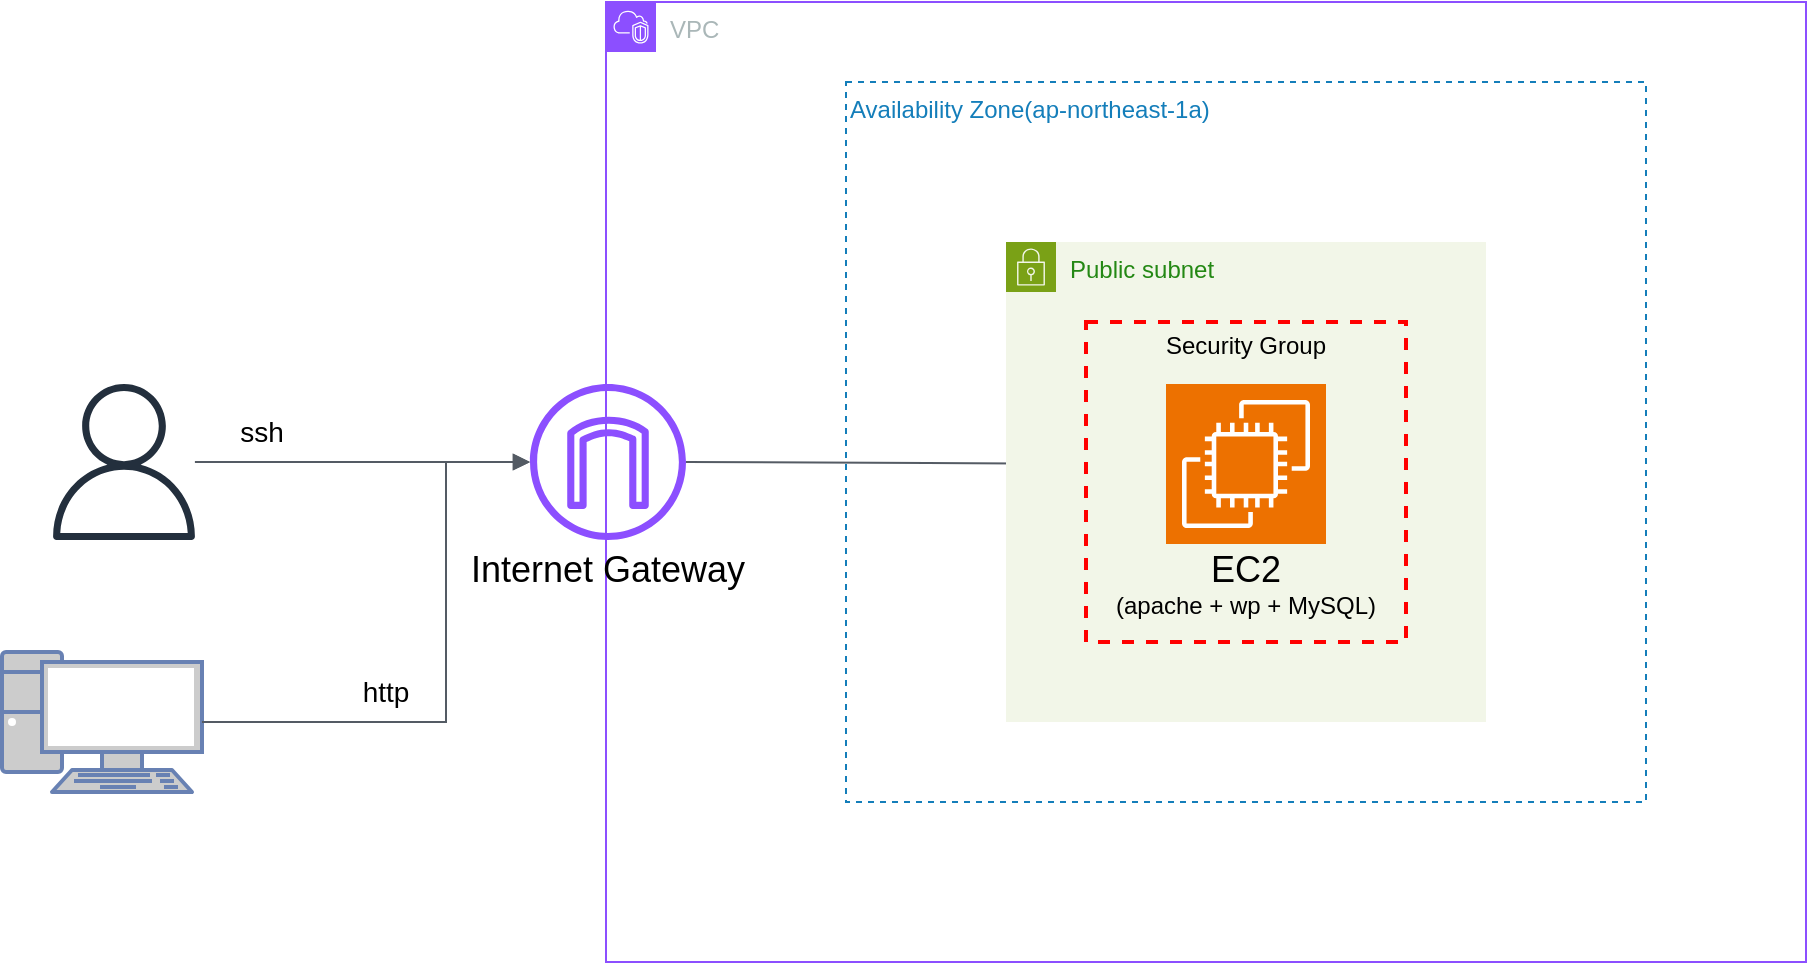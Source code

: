 <mxfile version="24.7.16">
  <diagram name="ページ1" id="Cr0Gb6fsQJUtGHRy1cIA">
    <mxGraphModel dx="712" dy="615" grid="1" gridSize="10" guides="1" tooltips="1" connect="1" arrows="1" fold="1" page="1" pageScale="1" pageWidth="827" pageHeight="1169" math="0" shadow="0">
      <root>
        <mxCell id="0" />
        <mxCell id="1" parent="0" />
        <mxCell id="1cp1Eni4RLlDWVsxedHv-26" value="VPC" style="points=[[0,0],[0.25,0],[0.5,0],[0.75,0],[1,0],[1,0.25],[1,0.5],[1,0.75],[1,1],[0.75,1],[0.5,1],[0.25,1],[0,1],[0,0.75],[0,0.5],[0,0.25]];outlineConnect=0;gradientColor=none;html=1;whiteSpace=wrap;fontSize=12;fontStyle=0;container=1;pointerEvents=0;collapsible=0;recursiveResize=0;shape=mxgraph.aws4.group;grIcon=mxgraph.aws4.group_vpc2;strokeColor=#8C4FFF;fillColor=none;verticalAlign=top;align=left;spacingLeft=30;fontColor=#AAB7B8;dashed=0;" parent="1" vertex="1">
          <mxGeometry x="360" y="120" width="600" height="480" as="geometry" />
        </mxCell>
        <mxCell id="1cp1Eni4RLlDWVsxedHv-25" value="Availability Zone(ap-northeast-1a)" style="fillColor=none;strokeColor=#147EBA;dashed=1;verticalAlign=top;fontStyle=0;fontColor=#147EBA;whiteSpace=wrap;html=1;align=left;" parent="1cp1Eni4RLlDWVsxedHv-26" vertex="1">
          <mxGeometry x="120" y="40" width="400" height="360" as="geometry" />
        </mxCell>
        <mxCell id="1cp1Eni4RLlDWVsxedHv-24" value="" style="group" parent="1cp1Eni4RLlDWVsxedHv-26" vertex="1" connectable="0">
          <mxGeometry x="-74" y="191" width="150" height="108" as="geometry" />
        </mxCell>
        <mxCell id="1cp1Eni4RLlDWVsxedHv-15" value="" style="sketch=0;outlineConnect=0;fontColor=#232F3E;gradientColor=none;fillColor=#8C4FFF;strokeColor=none;dashed=0;verticalLabelPosition=bottom;verticalAlign=top;align=center;html=1;fontSize=12;fontStyle=0;aspect=fixed;pointerEvents=1;shape=mxgraph.aws4.internet_gateway;" parent="1cp1Eni4RLlDWVsxedHv-24" vertex="1">
          <mxGeometry x="36" width="78" height="78" as="geometry" />
        </mxCell>
        <mxCell id="1cp1Eni4RLlDWVsxedHv-23" value="&lt;font style=&quot;font-size: 18px;&quot;&gt;Internet Gateway&lt;/font&gt;" style="text;strokeColor=none;align=center;fillColor=none;html=1;verticalAlign=middle;whiteSpace=wrap;rounded=0;" parent="1cp1Eni4RLlDWVsxedHv-24" vertex="1">
          <mxGeometry y="78" width="150" height="30" as="geometry" />
        </mxCell>
        <mxCell id="1cp1Eni4RLlDWVsxedHv-35" value="" style="edgeStyle=orthogonalEdgeStyle;html=1;endArrow=block;elbow=vertical;startArrow=none;endFill=1;strokeColor=#545B64;rounded=0;" parent="1cp1Eni4RLlDWVsxedHv-26" target="1cp1Eni4RLlDWVsxedHv-9" edge="1">
          <mxGeometry width="100" relative="1" as="geometry">
            <mxPoint x="40" y="230" as="sourcePoint" />
            <mxPoint x="208" y="230" as="targetPoint" />
          </mxGeometry>
        </mxCell>
        <mxCell id="1cp1Eni4RLlDWVsxedHv-16" value="Public subnet" style="points=[[0,0],[0.25,0],[0.5,0],[0.75,0],[1,0],[1,0.25],[1,0.5],[1,0.75],[1,1],[0.75,1],[0.5,1],[0.25,1],[0,1],[0,0.75],[0,0.5],[0,0.25]];outlineConnect=0;gradientColor=none;html=1;whiteSpace=wrap;fontSize=12;fontStyle=0;container=1;pointerEvents=0;collapsible=0;recursiveResize=0;shape=mxgraph.aws4.group;grIcon=mxgraph.aws4.group_security_group;grStroke=0;strokeColor=#7AA116;fillColor=#F2F6E8;verticalAlign=top;align=left;spacingLeft=30;fontColor=#248814;dashed=0;" parent="1" vertex="1">
          <mxGeometry x="560" y="240" width="240" height="240" as="geometry" />
        </mxCell>
        <mxCell id="1cp1Eni4RLlDWVsxedHv-10" value="Security Group" style="fontStyle=0;verticalAlign=top;align=center;spacingTop=-2;fillColor=none;rounded=0;whiteSpace=wrap;html=1;strokeColor=#FF0000;strokeWidth=2;dashed=1;container=1;collapsible=0;expand=0;recursiveResize=0;" parent="1" vertex="1">
          <mxGeometry x="600" y="280" width="160" height="160" as="geometry" />
        </mxCell>
        <mxCell id="1cp1Eni4RLlDWVsxedHv-18" value="" style="group" parent="1cp1Eni4RLlDWVsxedHv-10" vertex="1" connectable="0">
          <mxGeometry y="31" width="160" height="120" as="geometry" />
        </mxCell>
        <mxCell id="1cp1Eni4RLlDWVsxedHv-11" value="&lt;font style=&quot;font-size: 18px;&quot;&gt;EC2&lt;/font&gt;&lt;div&gt;(apache + wp + MySQL)&lt;/div&gt;" style="text;strokeColor=none;align=center;fillColor=none;html=1;verticalAlign=middle;whiteSpace=wrap;rounded=0;" parent="1cp1Eni4RLlDWVsxedHv-18" vertex="1">
          <mxGeometry y="80" width="160" height="40" as="geometry" />
        </mxCell>
        <mxCell id="1cp1Eni4RLlDWVsxedHv-9" value="" style="sketch=0;points=[[0,0,0],[0.25,0,0],[0.5,0,0],[0.75,0,0],[1,0,0],[0,1,0],[0.25,1,0],[0.5,1,0],[0.75,1,0],[1,1,0],[0,0.25,0],[0,0.5,0],[0,0.75,0],[1,0.25,0],[1,0.5,0],[1,0.75,0]];outlineConnect=0;fontColor=#232F3E;fillColor=#ED7100;strokeColor=#ffffff;dashed=0;verticalLabelPosition=bottom;verticalAlign=top;align=center;html=1;fontSize=12;fontStyle=0;aspect=fixed;shape=mxgraph.aws4.resourceIcon;resIcon=mxgraph.aws4.ec2;" parent="1cp1Eni4RLlDWVsxedHv-18" vertex="1">
          <mxGeometry x="40" width="80" height="80" as="geometry" />
        </mxCell>
        <mxCell id="1cp1Eni4RLlDWVsxedHv-27" value="" style="sketch=0;outlineConnect=0;fontColor=#232F3E;gradientColor=none;fillColor=#232F3D;strokeColor=none;dashed=0;verticalLabelPosition=bottom;verticalAlign=top;align=center;html=1;fontSize=12;fontStyle=0;aspect=fixed;pointerEvents=1;shape=mxgraph.aws4.user;" parent="1" vertex="1">
          <mxGeometry x="80" y="311" width="78" height="78" as="geometry" />
        </mxCell>
        <mxCell id="1cp1Eni4RLlDWVsxedHv-28" value="" style="edgeStyle=orthogonalEdgeStyle;html=1;endArrow=block;elbow=vertical;startArrow=none;endFill=1;strokeColor=#545B64;rounded=0;" parent="1" source="1cp1Eni4RLlDWVsxedHv-27" target="1cp1Eni4RLlDWVsxedHv-15" edge="1">
          <mxGeometry width="100" relative="1" as="geometry">
            <mxPoint x="158" y="348.84" as="sourcePoint" />
            <mxPoint x="320" y="350" as="targetPoint" />
          </mxGeometry>
        </mxCell>
        <mxCell id="1cp1Eni4RLlDWVsxedHv-30" value="&lt;font style=&quot;font-size: 14px;&quot;&gt;ssh&lt;/font&gt;" style="text;strokeColor=none;align=center;fillColor=none;html=1;verticalAlign=middle;whiteSpace=wrap;rounded=0;" parent="1" vertex="1">
          <mxGeometry x="158" y="320" width="60" height="30" as="geometry" />
        </mxCell>
        <mxCell id="1cp1Eni4RLlDWVsxedHv-31" value="" style="fontColor=#0066CC;verticalAlign=top;verticalLabelPosition=bottom;labelPosition=center;align=center;html=1;outlineConnect=0;fillColor=#CCCCCC;strokeColor=#6881B3;gradientColor=none;gradientDirection=north;strokeWidth=2;shape=mxgraph.networks.pc;" parent="1" vertex="1">
          <mxGeometry x="58" y="445" width="100" height="70" as="geometry" />
        </mxCell>
        <mxCell id="1cp1Eni4RLlDWVsxedHv-32" value="" style="edgeStyle=orthogonalEdgeStyle;html=1;endArrow=block;elbow=vertical;startArrow=none;endFill=1;strokeColor=#545B64;rounded=0;exitX=1;exitY=0.5;exitDx=0;exitDy=0;exitPerimeter=0;" parent="1" source="1cp1Eni4RLlDWVsxedHv-31" target="1cp1Eni4RLlDWVsxedHv-15" edge="1">
          <mxGeometry width="100" relative="1" as="geometry">
            <mxPoint x="170" y="480" as="sourcePoint" />
            <mxPoint x="320" y="350" as="targetPoint" />
            <Array as="points">
              <mxPoint x="158" y="480" />
              <mxPoint x="280" y="480" />
              <mxPoint x="280" y="350" />
            </Array>
          </mxGeometry>
        </mxCell>
        <mxCell id="1cp1Eni4RLlDWVsxedHv-33" value="&lt;font style=&quot;font-size: 14px;&quot;&gt;http&lt;/font&gt;" style="text;strokeColor=none;align=center;fillColor=none;html=1;verticalAlign=middle;whiteSpace=wrap;rounded=0;" parent="1" vertex="1">
          <mxGeometry x="220" y="450" width="60" height="30" as="geometry" />
        </mxCell>
      </root>
    </mxGraphModel>
  </diagram>
</mxfile>
